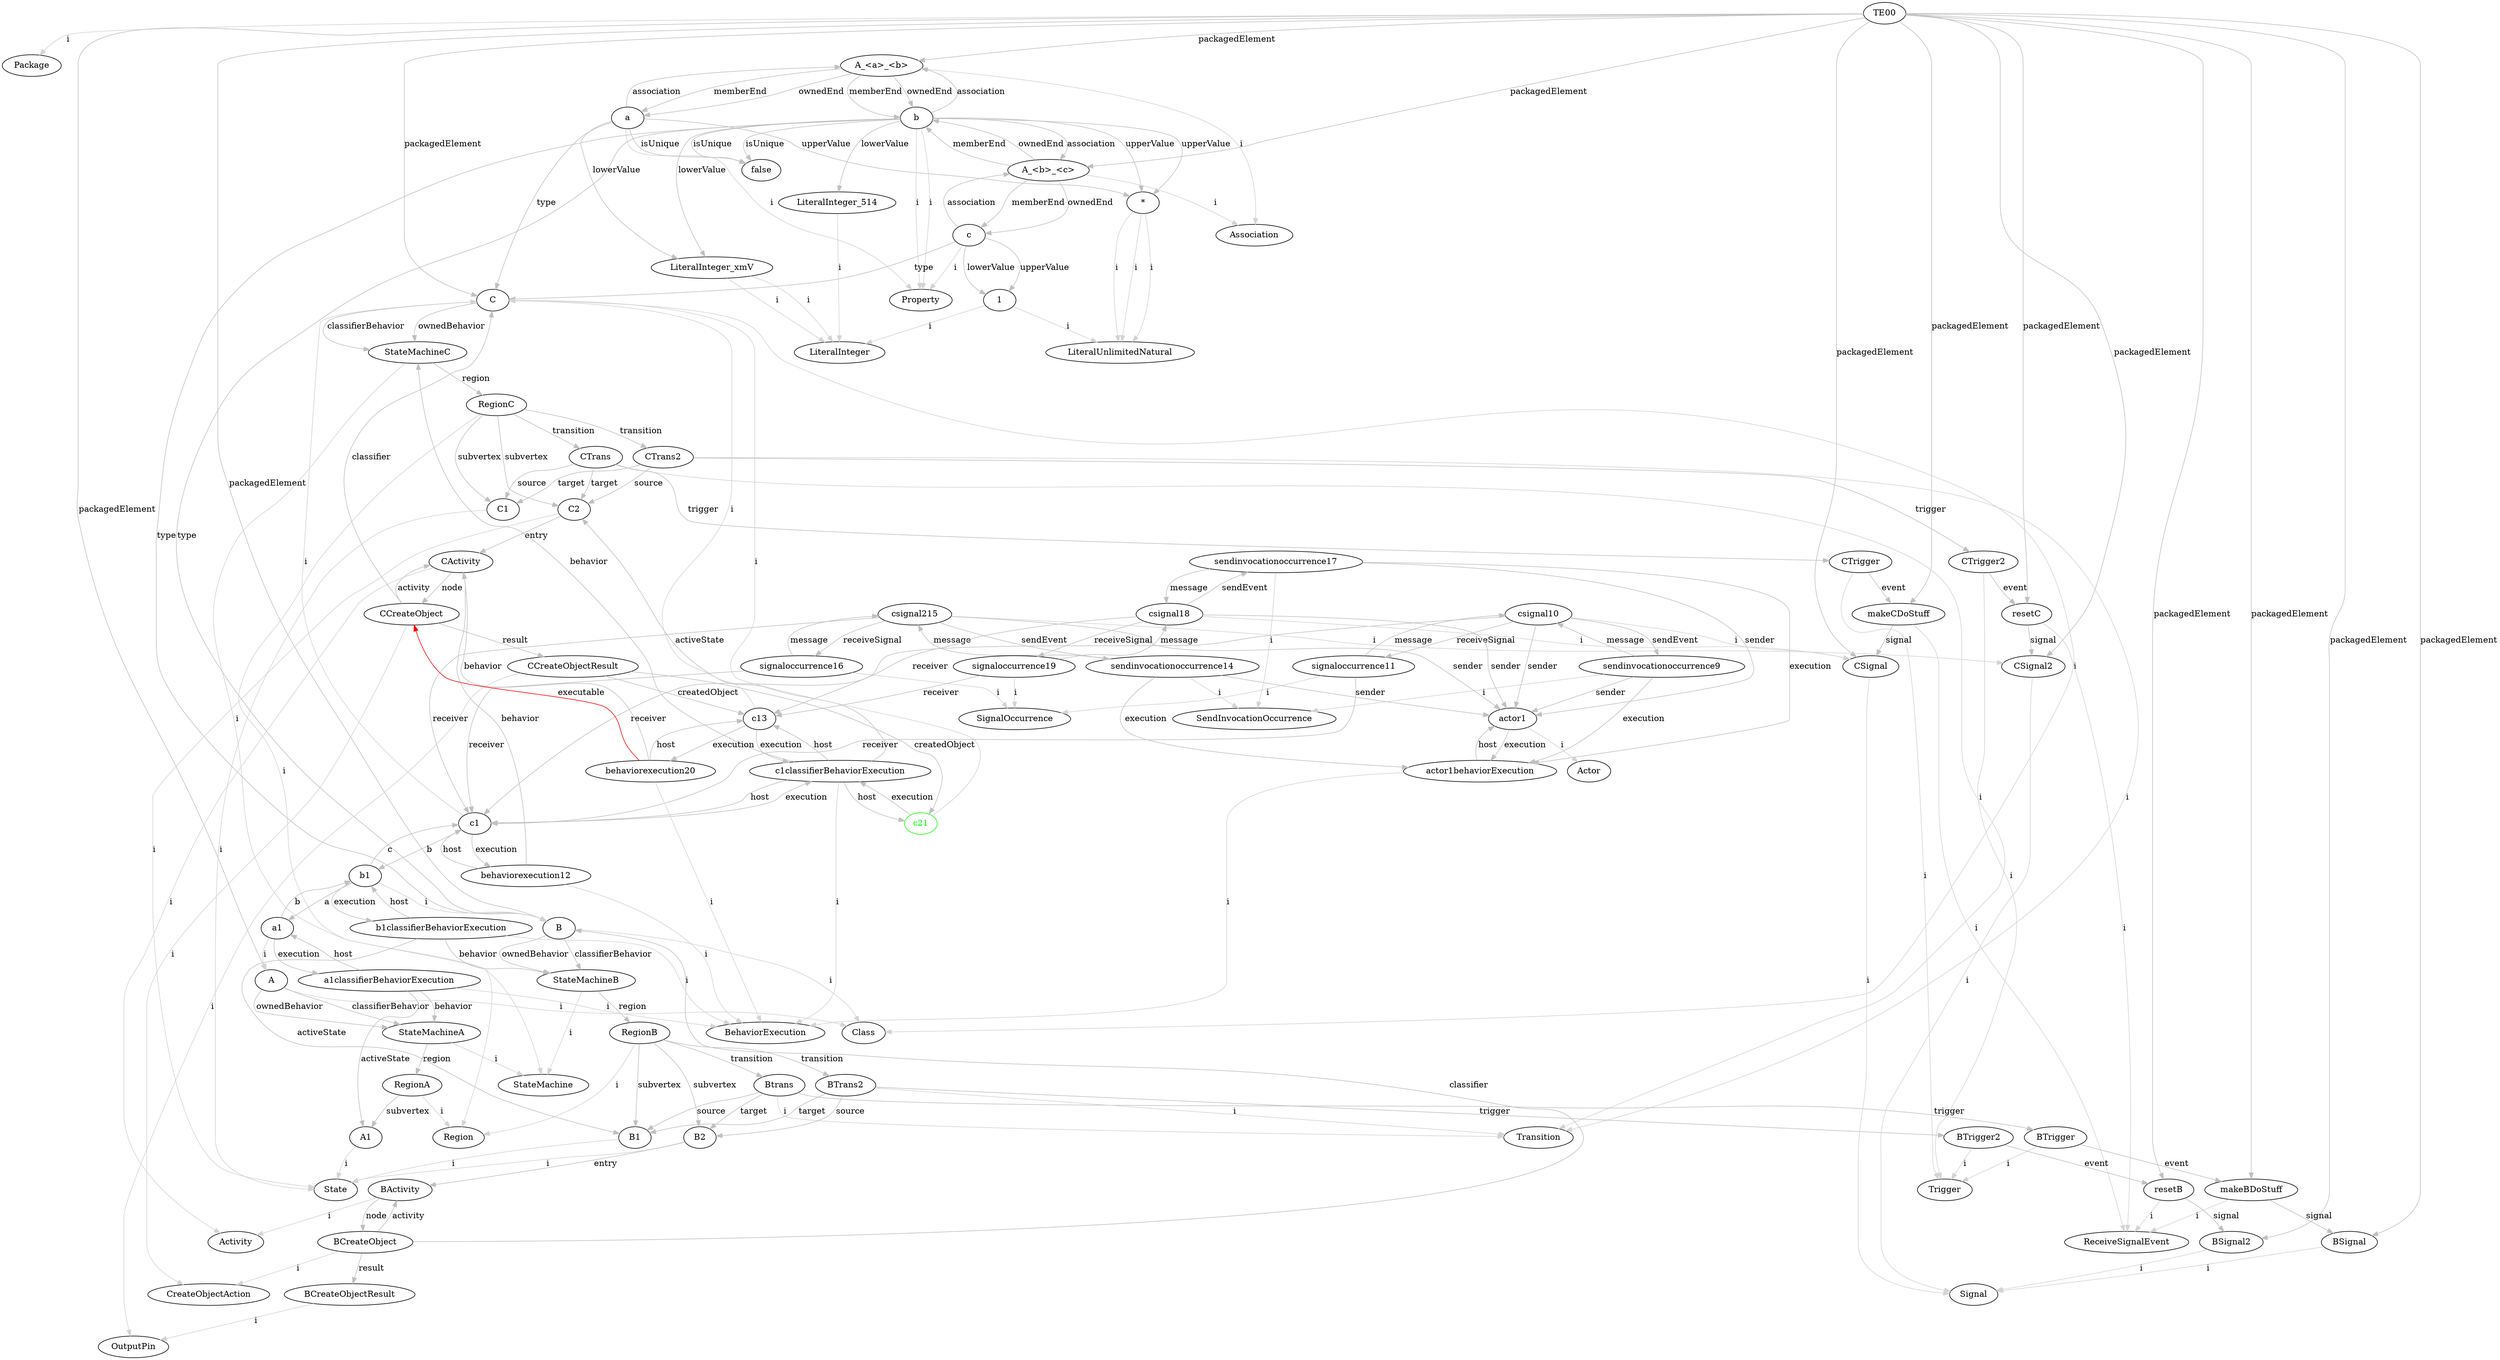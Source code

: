 digraph umlMetamodel {
	"TE00" -> "Package" [label="i", color="lightgrey"]
	"TE00" -> "C" [label="packagedElement", color="grey"]
	"C" -> "Class" [label="i", color="lightgrey"]
	"C" -> "StateMachineC" [label="classifierBehavior", color="grey"]
	"C" -> "StateMachineC" [label="ownedBehavior", color="grey"]
	"StateMachineC" -> "StateMachine" [label="i", color="lightgrey"]
	"StateMachineC" -> "RegionC" [label="region", color="grey"]
	"RegionC" -> "Region" [label="i", color="lightgrey"]
	"RegionC" -> "C1" [label="subvertex", color="grey"]
	"C1" -> "State" [label="i", color="lightgrey"]
	"RegionC" -> "C2" [label="subvertex", color="grey"]
	"C2" -> "State" [label="i", color="lightgrey"]
	"C2" -> "CActivity" [label="entry", color="grey"]
	"CActivity" -> "Activity" [label="i", color="lightgrey"]
	"CActivity" -> "CCreateObject" [label="node", color="grey"]
	"CCreateObject" -> "CActivity" [label="activity", color="grey"]
	"CCreateObject" -> "CreateObjectAction" [label="i", color="lightgrey"]
	"CCreateObject" -> "C" [label="classifier", color="grey"]
	"CCreateObject" -> "CCreateObjectResult" [label="result", color="grey"]
	"CCreateObjectResult" -> "OutputPin" [label="i", color="lightgrey"]
	"RegionC" -> "CTrans" [label="transition", color="grey"]
	"CTrans" -> "Transition" [label="i", color="lightgrey"]
	"CTrans" -> "C1" [label="source", color="grey"]
	"CTrans" -> "C2" [label="target", color="grey"]
	"CTrans" -> "CTrigger" [label="trigger", color="grey"]
	"CTrigger" -> "Trigger" [label="i", color="lightgrey"]
	"CTrigger" -> "makeCDoStuff" [label="event", color="grey"]
	"RegionC" -> "CTrans2" [label="transition", color="grey"]
	"CTrans2" -> "Transition" [label="i", color="lightgrey"]
	"CTrans2" -> "C2" [label="source", color="grey"]
	"CTrans2" -> "C1" [label="target", color="grey"]
	"CTrigger2" -> "Trigger" [label="i", color="lightgrey"]
	"TE00" -> "B" [label="packagedElement", color="grey"]
	"B" -> "Class" [label="i", color="lightgrey"]
	"B" -> "StateMachineB" [label="classifierBehavior", color="grey"]
	"B" -> "StateMachineB" [label="ownedBehavior", color="grey"]
	"StateMachineB" -> "StateMachine" [label="i", color="lightgrey"]
	"StateMachineB" -> "RegionB" [label="region", color="grey"]
	"RegionB" -> "Region" [label="i", color="lightgrey"]
	"RegionB" -> "B1" [label="subvertex", color="grey"]
	"B1" -> "State" [label="i", color="lightgrey"]
	"RegionB" -> "B2" [label="subvertex", color="grey"]
	"B2" -> "State" [label="i", color="lightgrey"]
	"B2" -> "BActivity" [label="entry", color="grey"]
	"BActivity" -> "Activity" [label="i", color="lightgrey"]
	"BActivity" -> "BCreateObject" [label="node", color="grey"]
	"BCreateObject" -> "BActivity" [label="activity", color="grey"]
	"BCreateObject" -> "CreateObjectAction" [label="i", color="lightgrey"]
	"BCreateObject" -> "B" [label="classifier", color="grey"]
	"BCreateObject" -> "BCreateObjectResult" [label="result", color="grey"]
	"BCreateObjectResult" -> "OutputPin" [label="i", color="lightgrey"]
	"RegionB" -> "Btrans" [label="transition", color="grey"]
	"Btrans" -> "Transition" [label="i", color="lightgrey"]
	"Btrans" -> "B1" [label="source", color="grey"]
	"Btrans" -> "B2" [label="target", color="grey"]
	"Btrans" -> "BTrigger" [label="trigger", color="grey"]
	"BTrigger" -> "Trigger" [label="i", color="lightgrey"]
	"BTrigger" -> "makeBDoStuff" [label="event", color="grey"]
	"RegionB" -> "BTrans2" [label="transition", color="grey"]
	"BTrans2" -> "Transition" [label="i", color="lightgrey"]
	"BTrans2" -> "B2" [label="source", color="grey"]
	"BTrans2" -> "B1" [label="target", color="grey"]
	"BTrans2" -> "BTrigger2" [label="trigger", color="grey"]
	"BTrigger2" -> "Trigger" [label="i", color="lightgrey"]
	"BTrigger2" -> "resetB" [label="event", color="grey"]
	"TE00" -> "A" [label="packagedElement", color="grey"]
	"A" -> "Class" [label="i", color="lightgrey"]
	"A" -> "StateMachineA" [label="classifierBehavior", color="grey"]
	"A" -> "StateMachineA" [label="ownedBehavior", color="grey"]
	"StateMachineA" -> "StateMachine" [label="i", color="lightgrey"]
	"StateMachineA" -> "RegionA" [label="region", color="grey"]
	"RegionA" -> "Region" [label="i", color="lightgrey"]
	"RegionA" -> "A1" [label="subvertex", color="grey"]
	"A1" -> "State" [label="i", color="lightgrey"]
	"TE00" -> "A_<a>_<b>" [label="packagedElement", color="grey"]
	"A_<a>_<b>" -> "Association" [label="i", color="lightgrey"]
	"A_<a>_<b>" -> "a" [label="memberEnd", color="grey"]
	"A_<a>_<b>" -> "b" [label="memberEnd", color="grey"]
	"A_<a>_<b>" -> "a" [label="ownedEnd", color="grey"]
	"a" -> "Property" [label="i", color="lightgrey"]
	"a" -> "C" [label="type", color="grey"]
	"a" -> "false" [label="isUnique", color="grey"]
	"a" -> "A_<a>_<b>" [label="association", color="grey"]
	"a" -> "*" [label="upperValue", color="grey"]
	"*" -> "LiteralUnlimitedNatural" [label="i", color="lightgrey"]
	"a" -> "LiteralInteger_xmV" [label="lowerValue", color="grey"]
	"LiteralInteger_xmV" -> "LiteralInteger" [label="i", color="lightgrey"]
	"A_<a>_<b>" -> "b" [label="ownedEnd", color="grey"]
	"b" -> "Property" [label="i", color="lightgrey"]
	"b" -> "B" [label="type", color="grey"]
	"b" -> "false" [label="isUnique", color="grey"]
	"b" -> "A_<a>_<b>" [label="association", color="grey"]
	"b" -> "*" [label="upperValue", color="grey"]
	"*" -> "LiteralUnlimitedNatural" [label="i", color="lightgrey"]
	"b" -> "LiteralInteger_xmV" [label="lowerValue", color="grey"]
	"LiteralInteger_xmV" -> "LiteralInteger" [label="i", color="lightgrey"]
	"TE00" -> "A_<b>_<c>" [label="packagedElement", color="grey"]
	"A_<b>_<c>" -> "Association" [label="i", color="lightgrey"]
	"A_<b>_<c>" -> "b" [label="memberEnd", color="grey"]
	"A_<b>_<c>" -> "c" [label="memberEnd", color="grey"]
	"A_<b>_<c>" -> "b" [label="ownedEnd", color="grey"]
	"b" -> "Property" [label="i", color="lightgrey"]
	"b" -> "B" [label="type", color="grey"]
	"b" -> "false" [label="isUnique", color="grey"]
	"b" -> "A_<b>_<c>" [label="association", color="grey"]
	"b" -> "*" [label="upperValue", color="grey"]
	"*" -> "LiteralUnlimitedNatural" [label="i", color="lightgrey"]
	"b" -> "LiteralInteger_514" [label="lowerValue", color="grey"]
	"LiteralInteger_514" -> "LiteralInteger" [label="i", color="lightgrey"]
	"A_<b>_<c>" -> "c" [label="ownedEnd", color="grey"]
	"c" -> "Property" [label="i", color="lightgrey"]
	"c" -> "C" [label="type", color="grey"]
	"c" -> "A_<b>_<c>" [label="association", color="grey"]
	"c" -> "1" [label="upperValue", color="grey"]
	"1" -> "LiteralUnlimitedNatural" [label="i", color="lightgrey"]
	"c" -> "1" [label="lowerValue", color="grey"]
	"1" -> "LiteralInteger" [label="i", color="lightgrey"]
	"TE00" -> "BSignal" [label="packagedElement", color="grey"]
	"BSignal" -> "Signal" [label="i", color="lightgrey"]
	"TE00" -> "makeBDoStuff" [label="packagedElement", color="grey"]
	"makeBDoStuff" -> "ReceiveSignalEvent" [label="i", color="lightgrey"]
	"makeBDoStuff" -> "BSignal" [label="signal", color="grey"]
	"TE00" -> "CSignal" [label="packagedElement", color="grey"]
	"CSignal" -> "Signal" [label="i", color="lightgrey"]
	"TE00" -> "makeCDoStuff" [label="packagedElement", color="grey"]
	"makeCDoStuff" -> "ReceiveSignalEvent" [label="i", color="lightgrey"]
	"makeCDoStuff" -> "CSignal" [label="signal", color="grey"]
	"TE00" -> "BSignal2" [label="packagedElement", color="grey"]
	"BSignal2" -> "Signal" [label="i", color="lightgrey"]
	"TE00" -> "resetB" [label="packagedElement", color="grey"]
	"resetB" -> "ReceiveSignalEvent" [label="i", color="lightgrey"]
	"resetB" -> "BSignal2" [label="signal", color="grey"]
	"TE00" -> "CSignal2" [label="packagedElement", color="grey"]
	"CSignal2" -> "Signal" [label="i", color="lightgrey"]
	"TE00" -> "resetC" [label="packagedElement", color="grey"]
	"resetC" -> "ReceiveSignalEvent" [label="i", color="lightgrey"]
	"resetC" -> "CSignal2" [label="signal", color="grey"]
	"a1" -> "A" [label="i", color="lightgrey"]
	"a1classifierBehaviorExecution" -> "BehaviorExecution" [label="i", color="lightgrey"]
	"a1" -> "a1classifierBehaviorExecution" [label="execution", color="grey"]
	"a1classifierBehaviorExecution" -> "a1" [label="host", color="grey"]
	"a1classifierBehaviorExecution" -> "StateMachineA" [label="behavior", color="grey"]
	"a1classifierBehaviorExecution" -> "A1" [label="activeState", color="grey"]
	"b1" -> "B" [label="i", color="lightgrey"]
	"b1classifierBehaviorExecution" -> "BehaviorExecution" [label="i", color="lightgrey"]
	"b1" -> "b1classifierBehaviorExecution" [label="execution", color="grey"]
	"b1classifierBehaviorExecution" -> "b1" [label="host", color="grey"]
	"b1classifierBehaviorExecution" -> "StateMachineB" [label="behavior", color="grey"]
	"b1classifierBehaviorExecution" -> "B1" [label="activeState", color="grey"]
	"c1" -> "C" [label="i", color="lightgrey"]
	"c1" -> "c1classifierBehaviorExecution" [label="execution", color="grey"]
	"c1classifierBehaviorExecution" -> "c1" [label="host", color="grey"]
	"c1classifierBehaviorExecution" -> "StateMachineC" [label="behavior", color="grey"]
	"a1" -> "b1" [label="b", color="grey"]
	"b1" -> "a1" [label="a", color="grey"]
	"b1" -> "c1" [label="c", color="grey"]
	"c1" -> "b1" [label="b", color="grey"]
	"actor1" -> "Actor" [label="i", color="lightgrey"]
	"actor1behaviorExecution" -> "BehaviorExecution" [label="i", color="lightgrey"]
	"actor1" -> "actor1behaviorExecution" [label="execution", color="grey"]
	"actor1behaviorExecution" -> "actor1" [label="host", color="grey"]
	"sendinvocationoccurrence9" -> "SendInvocationOccurrence" [label="i", color="lightgrey"]
	"sendinvocationoccurrence9" -> "csignal10" [label="message", color="grey"]
	"csignal10" -> "sendinvocationoccurrence9" [label="sendEvent", color="grey"]
	"csignal10" -> "signaloccurrence11" [label="receiveSignal", color="grey"]
	"signaloccurrence11" -> "csignal10" [label="message", color="grey"]
	"signaloccurrence11" -> "SignalOccurrence" [label="i", color="lightgrey"]
	"csignal10" -> "CSignal" [label="i", color="lightgrey"]
	"signaloccurrence11" -> "c1" [label="receiver", color="grey"]
	"csignal10" -> "actor1" [label="sender", color="grey"]
	"sendinvocationoccurrence9" -> "actor1" [label="sender", color="grey"]
	"csignal10" -> "c1" [label="receiver", color="grey"]
	"sendinvocationoccurrence9" -> "actor1behaviorExecution" [label="execution", color="grey"]
	"behaviorexecution12" -> "CActivity" [label="behavior", color="grey"]
	"behaviorexecution12" -> "BehaviorExecution" [label="i", color="lightgrey"]
	"behaviorexecution12" -> "c1" [label="host", color="grey"]
	"c1" -> "behaviorexecution12" [label="execution", color="grey"]
	"CCreateObjectResult" -> "c13" [label="createdObject", color="grey"]
	"c13" -> "c1classifierBehaviorExecution" [label="execution", color="grey"]
	"c1classifierBehaviorExecution" -> "c13" [label="host", color="grey"]
	"c13" -> "C" [label="i", color="lightgrey"]
	"sendinvocationoccurrence14" -> "SendInvocationOccurrence" [label="i", color="lightgrey"]
	"sendinvocationoccurrence14" -> "csignal215" [label="message", color="grey"]
	"csignal215" -> "sendinvocationoccurrence14" [label="sendEvent", color="grey"]
	"csignal215" -> "signaloccurrence16" [label="receiveSignal", color="grey"]
	"signaloccurrence16" -> "csignal215" [label="message", color="grey"]
	"signaloccurrence16" -> "SignalOccurrence" [label="i", color="lightgrey"]
	"csignal215" -> "CSignal2" [label="i", color="lightgrey"]
	"signaloccurrence16" -> "c1" [label="receiver", color="grey"]
	"csignal215" -> "actor1" [label="sender", color="grey"]
	"sendinvocationoccurrence14" -> "actor1" [label="sender", color="grey"]
	"csignal215" -> "c1" [label="receiver", color="grey"]
	"sendinvocationoccurrence14" -> "actor1behaviorExecution" [label="execution", color="grey"]
	"CTrigger2" -> "resetC" [label="event", color="grey"]
	"CTrans2" -> "CTrigger2" [label="trigger", color="grey"]
	"sendinvocationoccurrence17" -> "SendInvocationOccurrence" [label="i", color="lightgrey"]
	"sendinvocationoccurrence17" -> "csignal18" [label="message", color="grey"]
	"csignal18" -> "sendinvocationoccurrence17" [label="sendEvent", color="grey"]
	"csignal18" -> "signaloccurrence19" [label="receiveSignal", color="grey"]
	"signaloccurrence19" -> "csignal18" [label="message", color="grey"]
	"signaloccurrence19" -> "SignalOccurrence" [label="i", color="lightgrey"]
	"csignal18" -> "CSignal" [label="i", color="lightgrey"]
	"signaloccurrence19" -> "c13" [label="receiver", color="grey"]
	"csignal18" -> "actor1" [label="sender", color="grey"]
	"sendinvocationoccurrence17" -> "actor1" [label="sender", color="grey"]
	"csignal18" -> "c13" [label="receiver", color="grey"]
	"sendinvocationoccurrence17" -> "actor1behaviorExecution" [label="execution", color="grey"]
	"c1classifierBehaviorExecution" -> "C2" [label="activeState", color="grey"]
	"behaviorexecution20" -> "CActivity" [label="behavior", color="grey"]
	"behaviorexecution20" -> "BehaviorExecution" [label="i", color="lightgrey"]
	"behaviorexecution20" -> "c13" [label="host", color="grey"]
	"c13" -> "behaviorexecution20" [label="execution", color="grey"]
	"c1classifierBehaviorExecution" -> "BehaviorExecution" [label="i", color="lightgrey"]
	"CCreateObjectResult" -> "c21" [label="createdObject", color="grey"]
	"c21" [color="green", fontcolor="green"]
	"c21" -> "c1classifierBehaviorExecution" [label="execution", color="grey"]
	"c21" [color="green", fontcolor="green"]
	"c1classifierBehaviorExecution" -> "c21" [label="host", color="grey"]
	"c21" [color="green", fontcolor="green"]
	"c21" -> "C" [label="i", color="lightgrey"]
	"c21" [color="green", fontcolor="green"]
	"behaviorexecution20" -> "CCreateObject" [label="executable", color="red"]
}
